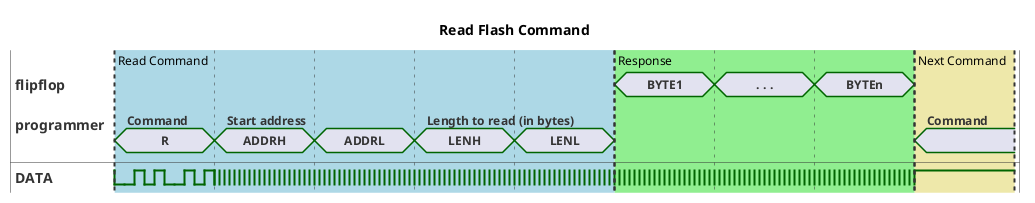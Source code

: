 @startuml read-command
' mode compact
scale 10 as 100 pixels
hide time-axis
Title: Read Flash Command

compact concise "flipflop" as FF
compact concise "programmer" as PG
binary "DATA" as D

D is high

@10
PG is R : Command
D is low
@+1
D is low
@+1
D is high
@+1
D is low
@+1
D is high
@+1
D is low
@+1
D is low
@+1
D is high
@+1
D is low
@+1
D is high

@20
PG is ADDRH : Start address
D is {low,high}

@30
PG is ADDRL

@40
PG is LENH : Length to read (in bytes)

@50
PG is LENL

@60
FF is BYTE1
PG is {hidden}

@70
FF is ". . ."

@80
FF is BYTEn

@90
FF is {hidden}
PG is "" : Command
D is high

highlight 10 to 60 #LightBlue: Read Command
highlight 60 to 90 #LightGreen: Response
highlight 90 to 100 #PaleGoldenRod: Next Command

@enduml
